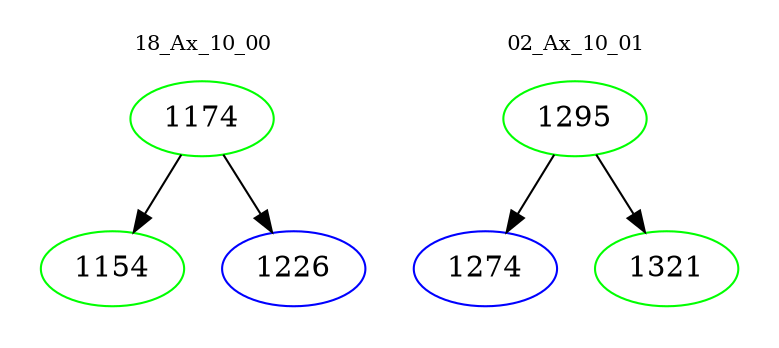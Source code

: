 digraph{
subgraph cluster_0 {
color = white
label = "18_Ax_10_00";
fontsize=10;
T0_1174 [label="1174", color="green"]
T0_1174 -> T0_1154 [color="black"]
T0_1154 [label="1154", color="green"]
T0_1174 -> T0_1226 [color="black"]
T0_1226 [label="1226", color="blue"]
}
subgraph cluster_1 {
color = white
label = "02_Ax_10_01";
fontsize=10;
T1_1295 [label="1295", color="green"]
T1_1295 -> T1_1274 [color="black"]
T1_1274 [label="1274", color="blue"]
T1_1295 -> T1_1321 [color="black"]
T1_1321 [label="1321", color="green"]
}
}
